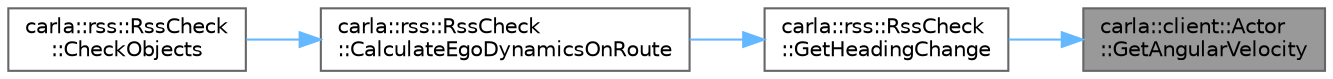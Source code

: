 digraph "carla::client::Actor::GetAngularVelocity"
{
 // INTERACTIVE_SVG=YES
 // LATEX_PDF_SIZE
  bgcolor="transparent";
  edge [fontname=Helvetica,fontsize=10,labelfontname=Helvetica,labelfontsize=10];
  node [fontname=Helvetica,fontsize=10,shape=box,height=0.2,width=0.4];
  rankdir="RL";
  Node1 [id="Node000001",label="carla::client::Actor\l::GetAngularVelocity",height=0.2,width=0.4,color="gray40", fillcolor="grey60", style="filled", fontcolor="black",tooltip="Return the current 3D angular velocity of the actor."];
  Node1 -> Node2 [id="edge1_Node000001_Node000002",dir="back",color="steelblue1",style="solid",tooltip=" "];
  Node2 [id="Node000002",label="carla::rss::RssCheck\l::GetHeadingChange",height=0.2,width=0.4,color="grey40", fillcolor="white", style="filled",URL="$dc/d07/classcarla_1_1rss_1_1RssCheck.html#a25f1eac0cc58d2c2c0b409832b59960a",tooltip="calculate the heading change from the actor"];
  Node2 -> Node3 [id="edge2_Node000002_Node000003",dir="back",color="steelblue1",style="solid",tooltip=" "];
  Node3 [id="Node000003",label="carla::rss::RssCheck\l::CalculateEgoDynamicsOnRoute",height=0.2,width=0.4,color="grey40", fillcolor="white", style="filled",URL="$dc/d07/classcarla_1_1rss_1_1RssCheck.html#aaaf0a0f73759f525137e227af98f5074",tooltip="calculate ego vehicle dynamics on the route"];
  Node3 -> Node4 [id="edge3_Node000003_Node000004",dir="back",color="steelblue1",style="solid",tooltip=" "];
  Node4 [id="Node000004",label="carla::rss::RssCheck\l::CheckObjects",height=0.2,width=0.4,color="grey40", fillcolor="white", style="filled",URL="$dc/d07/classcarla_1_1rss_1_1RssCheck.html#a7ddb47aaeb4d941c95e5b2fce91186b7",tooltip="main function to trigger the RSS check at a certain point in time"];
}
